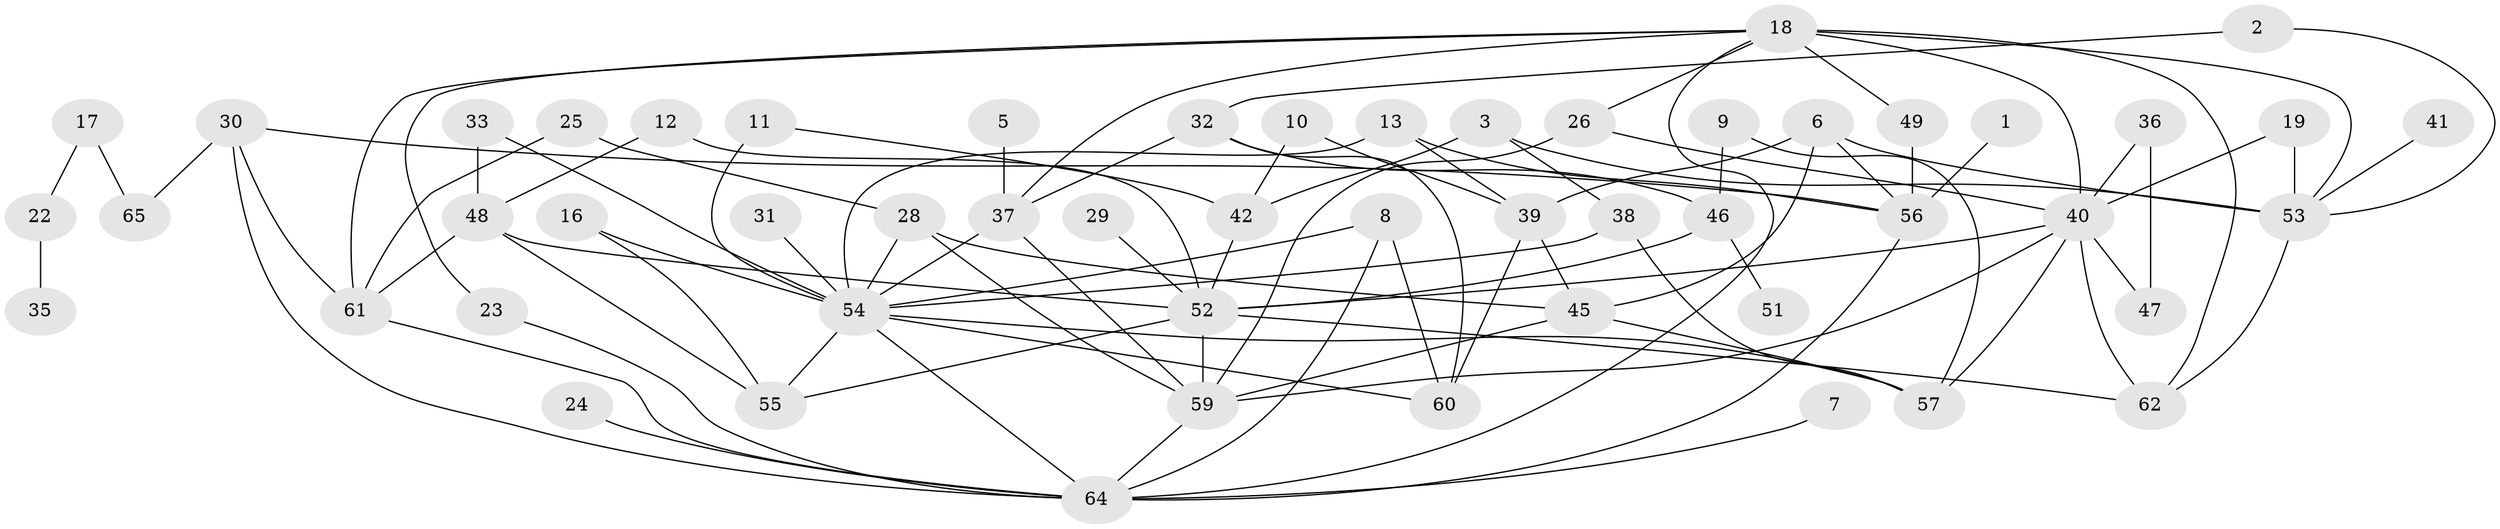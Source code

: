 // original degree distribution, {1: 0.14728682170542637, 3: 0.24031007751937986, 2: 0.32558139534883723, 7: 0.023255813953488372, 5: 0.046511627906976744, 6: 0.031007751937984496, 0: 0.08527131782945736, 4: 0.09302325581395349, 9: 0.007751937984496124}
// Generated by graph-tools (version 1.1) at 2025/25/03/09/25 03:25:18]
// undirected, 53 vertices, 96 edges
graph export_dot {
graph [start="1"]
  node [color=gray90,style=filled];
  1;
  2;
  3;
  5;
  6;
  7;
  8;
  9;
  10;
  11;
  12;
  13;
  16;
  17;
  18;
  19;
  22;
  23;
  24;
  25;
  26;
  28;
  29;
  30;
  31;
  32;
  33;
  35;
  36;
  37;
  38;
  39;
  40;
  41;
  42;
  45;
  46;
  47;
  48;
  49;
  51;
  52;
  53;
  54;
  55;
  56;
  57;
  59;
  60;
  61;
  62;
  64;
  65;
  1 -- 56 [weight=1.0];
  2 -- 32 [weight=1.0];
  2 -- 53 [weight=1.0];
  3 -- 38 [weight=1.0];
  3 -- 42 [weight=1.0];
  3 -- 53 [weight=1.0];
  5 -- 37 [weight=1.0];
  6 -- 39 [weight=1.0];
  6 -- 45 [weight=1.0];
  6 -- 53 [weight=1.0];
  6 -- 56 [weight=1.0];
  7 -- 64 [weight=1.0];
  8 -- 54 [weight=1.0];
  8 -- 60 [weight=1.0];
  8 -- 64 [weight=1.0];
  9 -- 46 [weight=1.0];
  9 -- 57 [weight=1.0];
  10 -- 39 [weight=1.0];
  10 -- 42 [weight=1.0];
  11 -- 42 [weight=1.0];
  11 -- 54 [weight=2.0];
  12 -- 48 [weight=1.0];
  12 -- 52 [weight=1.0];
  13 -- 39 [weight=1.0];
  13 -- 54 [weight=1.0];
  13 -- 56 [weight=1.0];
  16 -- 54 [weight=1.0];
  16 -- 55 [weight=1.0];
  17 -- 22 [weight=1.0];
  17 -- 65 [weight=1.0];
  18 -- 23 [weight=1.0];
  18 -- 26 [weight=1.0];
  18 -- 37 [weight=1.0];
  18 -- 40 [weight=2.0];
  18 -- 49 [weight=1.0];
  18 -- 53 [weight=1.0];
  18 -- 61 [weight=1.0];
  18 -- 62 [weight=1.0];
  18 -- 64 [weight=1.0];
  19 -- 40 [weight=1.0];
  19 -- 53 [weight=1.0];
  22 -- 35 [weight=1.0];
  23 -- 64 [weight=1.0];
  24 -- 64 [weight=1.0];
  25 -- 28 [weight=1.0];
  25 -- 61 [weight=1.0];
  26 -- 40 [weight=1.0];
  26 -- 59 [weight=1.0];
  28 -- 45 [weight=1.0];
  28 -- 54 [weight=1.0];
  28 -- 59 [weight=1.0];
  29 -- 52 [weight=1.0];
  30 -- 56 [weight=1.0];
  30 -- 61 [weight=1.0];
  30 -- 64 [weight=1.0];
  30 -- 65 [weight=1.0];
  31 -- 54 [weight=1.0];
  32 -- 37 [weight=1.0];
  32 -- 46 [weight=1.0];
  32 -- 60 [weight=1.0];
  33 -- 48 [weight=1.0];
  33 -- 54 [weight=1.0];
  36 -- 40 [weight=1.0];
  36 -- 47 [weight=1.0];
  37 -- 54 [weight=1.0];
  37 -- 59 [weight=1.0];
  38 -- 54 [weight=1.0];
  38 -- 57 [weight=1.0];
  39 -- 45 [weight=1.0];
  39 -- 60 [weight=1.0];
  40 -- 47 [weight=1.0];
  40 -- 52 [weight=1.0];
  40 -- 57 [weight=1.0];
  40 -- 59 [weight=1.0];
  40 -- 62 [weight=1.0];
  41 -- 53 [weight=1.0];
  42 -- 52 [weight=1.0];
  45 -- 57 [weight=1.0];
  45 -- 59 [weight=1.0];
  46 -- 51 [weight=1.0];
  46 -- 52 [weight=1.0];
  48 -- 52 [weight=1.0];
  48 -- 55 [weight=2.0];
  48 -- 61 [weight=1.0];
  49 -- 56 [weight=1.0];
  52 -- 55 [weight=1.0];
  52 -- 59 [weight=1.0];
  52 -- 62 [weight=1.0];
  53 -- 62 [weight=1.0];
  54 -- 55 [weight=1.0];
  54 -- 57 [weight=1.0];
  54 -- 60 [weight=1.0];
  54 -- 64 [weight=1.0];
  56 -- 64 [weight=1.0];
  59 -- 64 [weight=1.0];
  61 -- 64 [weight=1.0];
}
